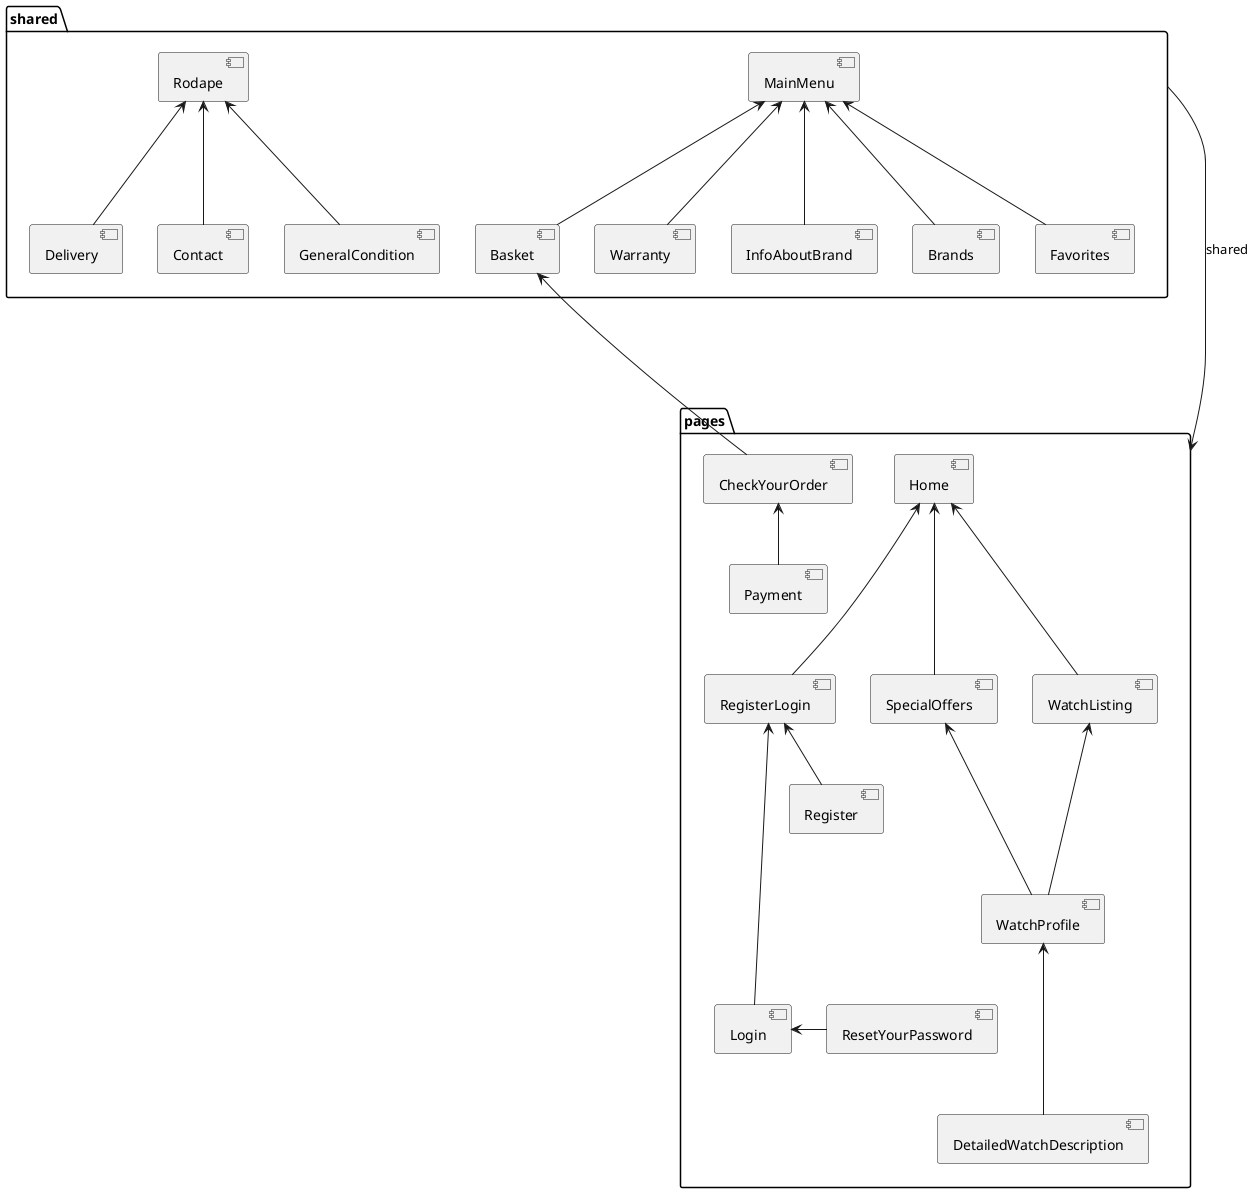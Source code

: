 @startuml

package pages {
    component Home 
    component Register
    component Login
    component RegisterLogin
    component WatchProfile
    component Payment
    component DetailedWatchDescription
    component CheckYourOrder
    component SpecialOffers
    component ResetYourPassword
    component WatchListing
}

package shared {
    component MainMenu
    component Basket
    component Rodape
    component Warranty
    component InfoAboutBrand
    component Delivery
    component Brands
    component Contact
    component GeneralCondition
    component Favorites
}

shared --> pages : shared


Home <-down-- RegisterLogin 
MainMenu <-down-- Basket
Rodape <-down-- GeneralCondition
Home <-down-- WatchListing
WatchListing <-down-- WatchProfile
SpecialOffers <-down-- WatchProfile
MainMenu <-down-- Brands
WatchProfile <-down-- DetailedWatchDescription
MainMenu <-down-- Warranty
MainMenu <-down-- InfoAboutBrand
Rodape <-down-- Contact
Rodape <-down-- Delivery
Home <-down-- SpecialOffers
MainMenu <-down-- Favorites


RegisterLogin <-down--- Login
RegisterLogin <-down- Register


Login <-right-- ResetYourPassword

Basket <-down-- CheckYourOrder

CheckYourOrder <-down- Payment






@enduml

